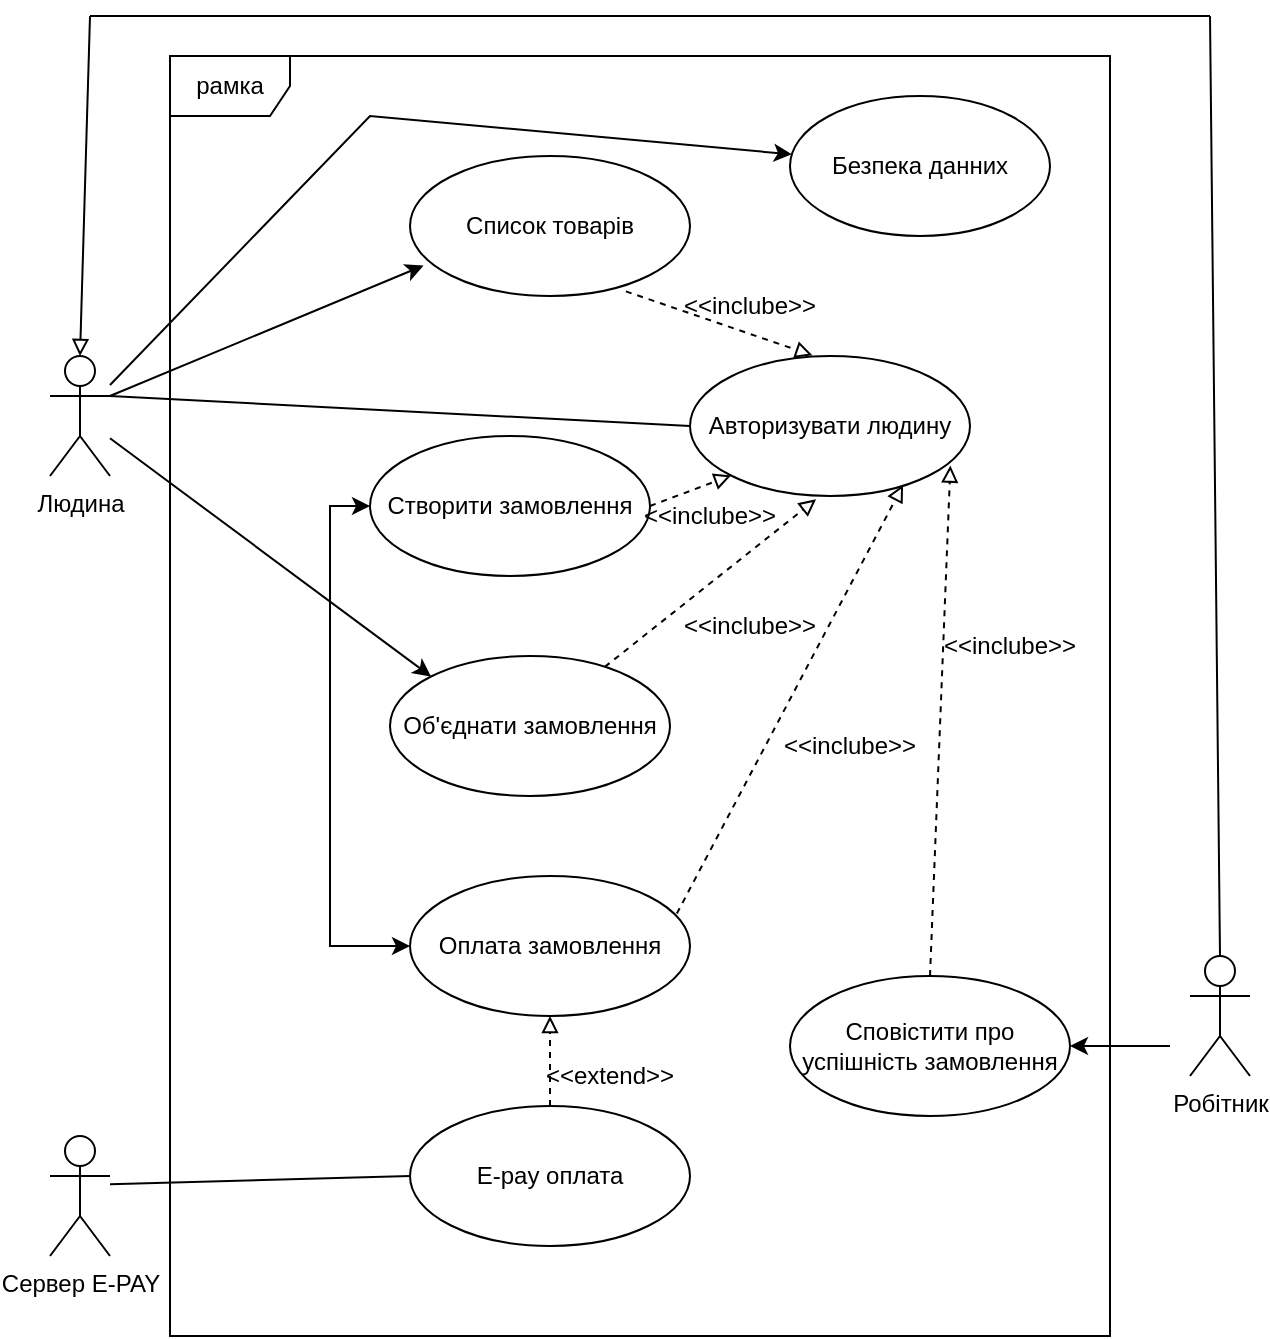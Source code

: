 <!--[if IE]><meta http-equiv="X-UA-Compatible" content="IE=5,IE=9" ><![endif]-->
<!DOCTYPE html>
<html>
<head>
<title>Копия Копия UseCase</title>
<meta charset="utf-8"/>
</head>
<body><div class="mxgraph" style="max-width:100%;border:1px solid transparent;" data-mxgraph="{&quot;highlight&quot;:&quot;#0000ff&quot;,&quot;nav&quot;:true,&quot;resize&quot;:true,&quot;toolbar&quot;:&quot;zoom layers tags lightbox&quot;,&quot;edit&quot;:&quot;_blank&quot;,&quot;xml&quot;:&quot;&lt;mxfile host=\&quot;app.diagrams.net\&quot; modified=\&quot;2023-09-20T06:28:00.605Z\&quot; agent=\&quot;Mozilla/5.0 (Windows NT 10.0; Win64; x64) AppleWebKit/537.36 (KHTML, like Gecko) Chrome/116.0.0.0 Safari/537.36\&quot; etag=\&quot;Rpb2OvZUifVoF6QeYm9l\&quot; version=\&quot;21.7.5\&quot;&gt;\n  &lt;diagram id=\&quot;C5RBs43oDa-KdzZeNtuy\&quot; name=\&quot;Page-1\&quot;&gt;\n    &lt;mxGraphModel dx=\&quot;2048\&quot; dy=\&quot;648\&quot; grid=\&quot;1\&quot; gridSize=\&quot;10\&quot; guides=\&quot;1\&quot; tooltips=\&quot;1\&quot; connect=\&quot;1\&quot; arrows=\&quot;1\&quot; fold=\&quot;1\&quot; page=\&quot;1\&quot; pageScale=\&quot;1\&quot; pageWidth=\&quot;827\&quot; pageHeight=\&quot;1169\&quot; math=\&quot;0\&quot; shadow=\&quot;0\&quot;&gt;\n      &lt;root&gt;\n        &lt;mxCell id=\&quot;WIyWlLk6GJQsqaUBKTNV-0\&quot; /&gt;\n        &lt;mxCell id=\&quot;WIyWlLk6GJQsqaUBKTNV-1\&quot; parent=\&quot;WIyWlLk6GJQsqaUBKTNV-0\&quot; /&gt;\n        &lt;mxCell id=\&quot;HAlKXmDzrB93N0-EfDcC-2\&quot; value=\&quot;&amp;lt;font style=&amp;quot;vertical-align: inherit;&amp;quot;&amp;gt;&amp;lt;font style=&amp;quot;vertical-align: inherit;&amp;quot;&amp;gt;&amp;lt;font style=&amp;quot;vertical-align: inherit;&amp;quot;&amp;gt;&amp;lt;font style=&amp;quot;vertical-align: inherit;&amp;quot;&amp;gt;рамка&amp;lt;/font&amp;gt;&amp;lt;/font&amp;gt;&amp;lt;/font&amp;gt;&amp;lt;/font&amp;gt;\&quot; style=\&quot;shape=umlFrame;whiteSpace=wrap;html=1;\&quot; parent=\&quot;WIyWlLk6GJQsqaUBKTNV-1\&quot; vertex=\&quot;1\&quot;&gt;\n          &lt;mxGeometry x=\&quot;60\&quot; y=\&quot;60\&quot; width=\&quot;470\&quot; height=\&quot;640\&quot; as=\&quot;geometry\&quot; /&gt;\n        &lt;/mxCell&gt;\n        &lt;mxCell id=\&quot;HAlKXmDzrB93N0-EfDcC-0\&quot; value=\&quot;&amp;lt;font style=&amp;quot;vertical-align: inherit;&amp;quot;&amp;gt;&amp;lt;font style=&amp;quot;vertical-align: inherit;&amp;quot;&amp;gt;Робітник&amp;lt;/font&amp;gt;&amp;lt;/font&amp;gt;\&quot; style=\&quot;shape=umlActor;verticalLabelPosition=bottom;verticalAlign=top;html=1;\&quot; parent=\&quot;WIyWlLk6GJQsqaUBKTNV-1\&quot; vertex=\&quot;1\&quot;&gt;\n          &lt;mxGeometry x=\&quot;570\&quot; y=\&quot;510\&quot; width=\&quot;30\&quot; height=\&quot;60\&quot; as=\&quot;geometry\&quot; /&gt;\n        &lt;/mxCell&gt;\n        &lt;mxCell id=\&quot;HAlKXmDzrB93N0-EfDcC-1\&quot; value=\&quot;&amp;lt;font style=&amp;quot;vertical-align: inherit;&amp;quot;&amp;gt;&amp;lt;font style=&amp;quot;vertical-align: inherit;&amp;quot;&amp;gt;Список товарів&amp;lt;/font&amp;gt;&amp;lt;/font&amp;gt;\&quot; style=\&quot;ellipse;whiteSpace=wrap;html=1;\&quot; parent=\&quot;WIyWlLk6GJQsqaUBKTNV-1\&quot; vertex=\&quot;1\&quot;&gt;\n          &lt;mxGeometry x=\&quot;180\&quot; y=\&quot;110\&quot; width=\&quot;140\&quot; height=\&quot;70\&quot; as=\&quot;geometry\&quot; /&gt;\n        &lt;/mxCell&gt;\n        &lt;mxCell id=\&quot;HAlKXmDzrB93N0-EfDcC-3\&quot; value=\&quot;&amp;lt;font style=&amp;quot;vertical-align: inherit;&amp;quot;&amp;gt;&amp;lt;font style=&amp;quot;vertical-align: inherit;&amp;quot;&amp;gt;Авторизувати людину&amp;lt;/font&amp;gt;&amp;lt;/font&amp;gt;\&quot; style=\&quot;ellipse;whiteSpace=wrap;html=1;\&quot; parent=\&quot;WIyWlLk6GJQsqaUBKTNV-1\&quot; vertex=\&quot;1\&quot;&gt;\n          &lt;mxGeometry x=\&quot;320\&quot; y=\&quot;210\&quot; width=\&quot;140\&quot; height=\&quot;70\&quot; as=\&quot;geometry\&quot; /&gt;\n        &lt;/mxCell&gt;\n        &lt;mxCell id=\&quot;HAlKXmDzrB93N0-EfDcC-4\&quot; value=\&quot;&amp;lt;font style=&amp;quot;vertical-align: inherit;&amp;quot;&amp;gt;&amp;lt;font style=&amp;quot;vertical-align: inherit;&amp;quot;&amp;gt;Людина&amp;lt;/font&amp;gt;&amp;lt;/font&amp;gt;\&quot; style=\&quot;shape=umlActor;verticalLabelPosition=bottom;verticalAlign=top;html=1;\&quot; parent=\&quot;WIyWlLk6GJQsqaUBKTNV-1\&quot; vertex=\&quot;1\&quot;&gt;\n          &lt;mxGeometry y=\&quot;210\&quot; width=\&quot;30\&quot; height=\&quot;60\&quot; as=\&quot;geometry\&quot; /&gt;\n        &lt;/mxCell&gt;\n        &lt;mxCell id=\&quot;HAlKXmDzrB93N0-EfDcC-8\&quot; value=\&quot;&amp;lt;font style=&amp;quot;vertical-align: inherit;&amp;quot;&amp;gt;&amp;lt;font style=&amp;quot;vertical-align: inherit;&amp;quot;&amp;gt;Об&amp;#39;єднати замовлення&amp;lt;/font&amp;gt;&amp;lt;/font&amp;gt;\&quot; style=\&quot;ellipse;whiteSpace=wrap;html=1;\&quot; parent=\&quot;WIyWlLk6GJQsqaUBKTNV-1\&quot; vertex=\&quot;1\&quot;&gt;\n          &lt;mxGeometry x=\&quot;170\&quot; y=\&quot;360\&quot; width=\&quot;140\&quot; height=\&quot;70\&quot; as=\&quot;geometry\&quot; /&gt;\n        &lt;/mxCell&gt;\n        &lt;mxCell id=\&quot;cCyX8EMZMjV5jezcd0C7-0\&quot; value=\&quot;\&quot; style=\&quot;endArrow=none;html=1;rounded=0;exitX=0.048;exitY=0.783;exitDx=0;exitDy=0;exitPerimeter=0;entryX=1;entryY=0.333;entryDx=0;entryDy=0;entryPerimeter=0;endFill=0;startArrow=classic;startFill=1;\&quot; edge=\&quot;1\&quot; parent=\&quot;WIyWlLk6GJQsqaUBKTNV-1\&quot; source=\&quot;HAlKXmDzrB93N0-EfDcC-1\&quot; target=\&quot;HAlKXmDzrB93N0-EfDcC-4\&quot;&gt;\n          &lt;mxGeometry width=\&quot;50\&quot; height=\&quot;50\&quot; relative=\&quot;1\&quot; as=\&quot;geometry\&quot;&gt;\n            &lt;mxPoint x=\&quot;390\&quot; y=\&quot;360\&quot; as=\&quot;sourcePoint\&quot; /&gt;\n            &lt;mxPoint x=\&quot;440\&quot; y=\&quot;310\&quot; as=\&quot;targetPoint\&quot; /&gt;\n          &lt;/mxGeometry&gt;\n        &lt;/mxCell&gt;\n        &lt;mxCell id=\&quot;cCyX8EMZMjV5jezcd0C7-2\&quot; value=\&quot;\&quot; style=\&quot;endArrow=block;html=1;rounded=0;exitX=0.771;exitY=0.967;exitDx=0;exitDy=0;exitPerimeter=0;entryX=0.437;entryY=-0.005;entryDx=0;entryDy=0;entryPerimeter=0;dashed=1;endFill=0;strokeWidth=1;\&quot; edge=\&quot;1\&quot; parent=\&quot;WIyWlLk6GJQsqaUBKTNV-1\&quot; source=\&quot;HAlKXmDzrB93N0-EfDcC-1\&quot; target=\&quot;HAlKXmDzrB93N0-EfDcC-3\&quot;&gt;\n          &lt;mxGeometry width=\&quot;50\&quot; height=\&quot;50\&quot; relative=\&quot;1\&quot; as=\&quot;geometry\&quot;&gt;\n            &lt;mxPoint x=\&quot;270\&quot; y=\&quot;360\&quot; as=\&quot;sourcePoint\&quot; /&gt;\n            &lt;mxPoint x=\&quot;320\&quot; y=\&quot;310\&quot; as=\&quot;targetPoint\&quot; /&gt;\n          &lt;/mxGeometry&gt;\n        &lt;/mxCell&gt;\n        &lt;mxCell id=\&quot;cCyX8EMZMjV5jezcd0C7-3\&quot; value=\&quot;&amp;lt;font style=&amp;quot;vertical-align: inherit;&amp;quot;&amp;gt;&amp;lt;font style=&amp;quot;vertical-align: inherit;&amp;quot;&amp;gt;Створити замовлення&amp;lt;/font&amp;gt;&amp;lt;/font&amp;gt;\&quot; style=\&quot;ellipse;whiteSpace=wrap;html=1;\&quot; vertex=\&quot;1\&quot; parent=\&quot;WIyWlLk6GJQsqaUBKTNV-1\&quot;&gt;\n          &lt;mxGeometry x=\&quot;160\&quot; y=\&quot;250\&quot; width=\&quot;140\&quot; height=\&quot;70\&quot; as=\&quot;geometry\&quot; /&gt;\n        &lt;/mxCell&gt;\n        &lt;mxCell id=\&quot;cCyX8EMZMjV5jezcd0C7-5\&quot; value=\&quot;&amp;lt;font style=&amp;quot;vertical-align: inherit;&amp;quot;&amp;gt;&amp;lt;font style=&amp;quot;vertical-align: inherit;&amp;quot;&amp;gt;Оплата замовлення&amp;lt;/font&amp;gt;&amp;lt;/font&amp;gt;\&quot; style=\&quot;ellipse;whiteSpace=wrap;html=1;\&quot; vertex=\&quot;1\&quot; parent=\&quot;WIyWlLk6GJQsqaUBKTNV-1\&quot;&gt;\n          &lt;mxGeometry x=\&quot;180\&quot; y=\&quot;470\&quot; width=\&quot;140\&quot; height=\&quot;70\&quot; as=\&quot;geometry\&quot; /&gt;\n        &lt;/mxCell&gt;\n        &lt;mxCell id=\&quot;cCyX8EMZMjV5jezcd0C7-6\&quot; value=\&quot;\&quot; style=\&quot;endArrow=classic;startArrow=classic;html=1;rounded=0;entryX=0;entryY=0.5;entryDx=0;entryDy=0;exitX=0;exitY=0.5;exitDx=0;exitDy=0;\&quot; edge=\&quot;1\&quot; parent=\&quot;WIyWlLk6GJQsqaUBKTNV-1\&quot; source=\&quot;cCyX8EMZMjV5jezcd0C7-5\&quot; target=\&quot;cCyX8EMZMjV5jezcd0C7-3\&quot;&gt;\n          &lt;mxGeometry width=\&quot;50\&quot; height=\&quot;50\&quot; relative=\&quot;1\&quot; as=\&quot;geometry\&quot;&gt;\n            &lt;mxPoint x=\&quot;270\&quot; y=\&quot;360\&quot; as=\&quot;sourcePoint\&quot; /&gt;\n            &lt;mxPoint x=\&quot;320\&quot; y=\&quot;310\&quot; as=\&quot;targetPoint\&quot; /&gt;\n            &lt;Array as=\&quot;points\&quot;&gt;\n              &lt;mxPoint x=\&quot;140\&quot; y=\&quot;505\&quot; /&gt;\n              &lt;mxPoint x=\&quot;140\&quot; y=\&quot;285\&quot; /&gt;\n            &lt;/Array&gt;\n          &lt;/mxGeometry&gt;\n        &lt;/mxCell&gt;\n        &lt;mxCell id=\&quot;cCyX8EMZMjV5jezcd0C7-8\&quot; value=\&quot;\&quot; style=\&quot;endArrow=classic;html=1;rounded=0;entryX=0;entryY=0;entryDx=0;entryDy=0;\&quot; edge=\&quot;1\&quot; parent=\&quot;WIyWlLk6GJQsqaUBKTNV-1\&quot; source=\&quot;HAlKXmDzrB93N0-EfDcC-4\&quot; target=\&quot;HAlKXmDzrB93N0-EfDcC-8\&quot;&gt;\n          &lt;mxGeometry width=\&quot;50\&quot; height=\&quot;50\&quot; relative=\&quot;1\&quot; as=\&quot;geometry\&quot;&gt;\n            &lt;mxPoint x=\&quot;270\&quot; y=\&quot;560\&quot; as=\&quot;sourcePoint\&quot; /&gt;\n            &lt;mxPoint x=\&quot;320\&quot; y=\&quot;510\&quot; as=\&quot;targetPoint\&quot; /&gt;\n          &lt;/mxGeometry&gt;\n        &lt;/mxCell&gt;\n        &lt;mxCell id=\&quot;cCyX8EMZMjV5jezcd0C7-10\&quot; value=\&quot;\&quot; style=\&quot;endArrow=block;dashed=1;html=1;strokeWidth=1;rounded=0;exitX=0.953;exitY=0.268;exitDx=0;exitDy=0;exitPerimeter=0;endFill=0;entryX=0.761;entryY=0.922;entryDx=0;entryDy=0;entryPerimeter=0;\&quot; edge=\&quot;1\&quot; parent=\&quot;WIyWlLk6GJQsqaUBKTNV-1\&quot; source=\&quot;cCyX8EMZMjV5jezcd0C7-5\&quot; target=\&quot;HAlKXmDzrB93N0-EfDcC-3\&quot;&gt;\n          &lt;mxGeometry width=\&quot;50\&quot; height=\&quot;50\&quot; relative=\&quot;1\&quot; as=\&quot;geometry\&quot;&gt;\n            &lt;mxPoint x=\&quot;270\&quot; y=\&quot;370\&quot; as=\&quot;sourcePoint\&quot; /&gt;\n            &lt;mxPoint x=\&quot;420\&quot; y=\&quot;280\&quot; as=\&quot;targetPoint\&quot; /&gt;\n          &lt;/mxGeometry&gt;\n        &lt;/mxCell&gt;\n        &lt;mxCell id=\&quot;cCyX8EMZMjV5jezcd0C7-11\&quot; value=\&quot;\&quot; style=\&quot;endArrow=block;dashed=1;html=1;rounded=0;entryX=0.45;entryY=1.024;entryDx=0;entryDy=0;entryPerimeter=0;endFill=0;\&quot; edge=\&quot;1\&quot; parent=\&quot;WIyWlLk6GJQsqaUBKTNV-1\&quot; source=\&quot;HAlKXmDzrB93N0-EfDcC-8\&quot; target=\&quot;HAlKXmDzrB93N0-EfDcC-3\&quot;&gt;\n          &lt;mxGeometry width=\&quot;50\&quot; height=\&quot;50\&quot; relative=\&quot;1\&quot; as=\&quot;geometry\&quot;&gt;\n            &lt;mxPoint x=\&quot;270\&quot; y=\&quot;370\&quot; as=\&quot;sourcePoint\&quot; /&gt;\n            &lt;mxPoint x=\&quot;320\&quot; y=\&quot;320\&quot; as=\&quot;targetPoint\&quot; /&gt;\n          &lt;/mxGeometry&gt;\n        &lt;/mxCell&gt;\n        &lt;mxCell id=\&quot;cCyX8EMZMjV5jezcd0C7-14\&quot; value=\&quot;\&quot; style=\&quot;endArrow=block;dashed=1;html=1;rounded=0;exitX=1;exitY=0.5;exitDx=0;exitDy=0;entryX=0;entryY=1;entryDx=0;entryDy=0;endFill=0;\&quot; edge=\&quot;1\&quot; parent=\&quot;WIyWlLk6GJQsqaUBKTNV-1\&quot; source=\&quot;cCyX8EMZMjV5jezcd0C7-3\&quot; target=\&quot;HAlKXmDzrB93N0-EfDcC-3\&quot;&gt;\n          &lt;mxGeometry width=\&quot;50\&quot; height=\&quot;50\&quot; relative=\&quot;1\&quot; as=\&quot;geometry\&quot;&gt;\n            &lt;mxPoint x=\&quot;270\&quot; y=\&quot;370\&quot; as=\&quot;sourcePoint\&quot; /&gt;\n            &lt;mxPoint x=\&quot;320\&quot; y=\&quot;320\&quot; as=\&quot;targetPoint\&quot; /&gt;\n          &lt;/mxGeometry&gt;\n        &lt;/mxCell&gt;\n        &lt;mxCell id=\&quot;cCyX8EMZMjV5jezcd0C7-16\&quot; value=\&quot;Безпека данних\&quot; style=\&quot;ellipse;whiteSpace=wrap;html=1;\&quot; vertex=\&quot;1\&quot; parent=\&quot;WIyWlLk6GJQsqaUBKTNV-1\&quot;&gt;\n          &lt;mxGeometry x=\&quot;370\&quot; y=\&quot;80\&quot; width=\&quot;130\&quot; height=\&quot;70\&quot; as=\&quot;geometry\&quot; /&gt;\n        &lt;/mxCell&gt;\n        &lt;mxCell id=\&quot;cCyX8EMZMjV5jezcd0C7-18\&quot; value=\&quot;E-pay оплата\&quot; style=\&quot;ellipse;whiteSpace=wrap;html=1;\&quot; vertex=\&quot;1\&quot; parent=\&quot;WIyWlLk6GJQsqaUBKTNV-1\&quot;&gt;\n          &lt;mxGeometry x=\&quot;180\&quot; y=\&quot;585\&quot; width=\&quot;140\&quot; height=\&quot;70\&quot; as=\&quot;geometry\&quot; /&gt;\n        &lt;/mxCell&gt;\n        &lt;mxCell id=\&quot;cCyX8EMZMjV5jezcd0C7-19\&quot; value=\&quot;\&quot; style=\&quot;endArrow=block;dashed=1;html=1;rounded=0;exitX=0.5;exitY=0;exitDx=0;exitDy=0;entryX=0.5;entryY=1;entryDx=0;entryDy=0;endFill=0;\&quot; edge=\&quot;1\&quot; parent=\&quot;WIyWlLk6GJQsqaUBKTNV-1\&quot; source=\&quot;cCyX8EMZMjV5jezcd0C7-18\&quot; target=\&quot;cCyX8EMZMjV5jezcd0C7-5\&quot;&gt;\n          &lt;mxGeometry width=\&quot;50\&quot; height=\&quot;50\&quot; relative=\&quot;1\&quot; as=\&quot;geometry\&quot;&gt;\n            &lt;mxPoint x=\&quot;270\&quot; y=\&quot;560\&quot; as=\&quot;sourcePoint\&quot; /&gt;\n            &lt;mxPoint x=\&quot;320\&quot; y=\&quot;510\&quot; as=\&quot;targetPoint\&quot; /&gt;\n          &lt;/mxGeometry&gt;\n        &lt;/mxCell&gt;\n        &lt;mxCell id=\&quot;cCyX8EMZMjV5jezcd0C7-21\&quot; value=\&quot;\&quot; style=\&quot;endArrow=none;html=1;rounded=0;exitX=0;exitY=0.5;exitDx=0;exitDy=0;\&quot; edge=\&quot;1\&quot; parent=\&quot;WIyWlLk6GJQsqaUBKTNV-1\&quot; source=\&quot;cCyX8EMZMjV5jezcd0C7-18\&quot;&gt;\n          &lt;mxGeometry width=\&quot;50\&quot; height=\&quot;50\&quot; relative=\&quot;1\&quot; as=\&quot;geometry\&quot;&gt;\n            &lt;mxPoint x=\&quot;270\&quot; y=\&quot;560\&quot; as=\&quot;sourcePoint\&quot; /&gt;\n            &lt;mxPoint x=\&quot;30\&quot; y=\&quot;624.071\&quot; as=\&quot;targetPoint\&quot; /&gt;\n          &lt;/mxGeometry&gt;\n        &lt;/mxCell&gt;\n        &lt;mxCell id=\&quot;cCyX8EMZMjV5jezcd0C7-23\&quot; value=\&quot;Сповістити про успішність замовлення\&quot; style=\&quot;ellipse;whiteSpace=wrap;html=1;\&quot; vertex=\&quot;1\&quot; parent=\&quot;WIyWlLk6GJQsqaUBKTNV-1\&quot;&gt;\n          &lt;mxGeometry x=\&quot;370\&quot; y=\&quot;520\&quot; width=\&quot;140\&quot; height=\&quot;70\&quot; as=\&quot;geometry\&quot; /&gt;\n        &lt;/mxCell&gt;\n        &lt;mxCell id=\&quot;cCyX8EMZMjV5jezcd0C7-24\&quot; value=\&quot;\&quot; style=\&quot;endArrow=block;dashed=1;html=1;rounded=0;exitX=0.5;exitY=0;exitDx=0;exitDy=0;entryX=0.93;entryY=0.783;entryDx=0;entryDy=0;entryPerimeter=0;endFill=0;\&quot; edge=\&quot;1\&quot; parent=\&quot;WIyWlLk6GJQsqaUBKTNV-1\&quot; source=\&quot;cCyX8EMZMjV5jezcd0C7-23\&quot; target=\&quot;HAlKXmDzrB93N0-EfDcC-3\&quot;&gt;\n          &lt;mxGeometry width=\&quot;50\&quot; height=\&quot;50\&quot; relative=\&quot;1\&quot; as=\&quot;geometry\&quot;&gt;\n            &lt;mxPoint x=\&quot;270\&quot; y=\&quot;390\&quot; as=\&quot;sourcePoint\&quot; /&gt;\n            &lt;mxPoint x=\&quot;320\&quot; y=\&quot;340\&quot; as=\&quot;targetPoint\&quot; /&gt;\n          &lt;/mxGeometry&gt;\n        &lt;/mxCell&gt;\n        &lt;mxCell id=\&quot;cCyX8EMZMjV5jezcd0C7-25\&quot; value=\&quot;\&quot; style=\&quot;endArrow=classic;html=1;rounded=0;entryX=1;entryY=0.5;entryDx=0;entryDy=0;\&quot; edge=\&quot;1\&quot; parent=\&quot;WIyWlLk6GJQsqaUBKTNV-1\&quot; target=\&quot;cCyX8EMZMjV5jezcd0C7-23\&quot;&gt;\n          &lt;mxGeometry width=\&quot;50\&quot; height=\&quot;50\&quot; relative=\&quot;1\&quot; as=\&quot;geometry\&quot;&gt;\n            &lt;mxPoint x=\&quot;560\&quot; y=\&quot;555\&quot; as=\&quot;sourcePoint\&quot; /&gt;\n            &lt;mxPoint x=\&quot;320\&quot; y=\&quot;340\&quot; as=\&quot;targetPoint\&quot; /&gt;\n          &lt;/mxGeometry&gt;\n        &lt;/mxCell&gt;\n        &lt;mxCell id=\&quot;cCyX8EMZMjV5jezcd0C7-26\&quot; value=\&quot;\&quot; style=\&quot;endArrow=none;html=1;rounded=0;exitX=0.5;exitY=0;exitDx=0;exitDy=0;exitPerimeter=0;\&quot; edge=\&quot;1\&quot; parent=\&quot;WIyWlLk6GJQsqaUBKTNV-1\&quot; source=\&quot;HAlKXmDzrB93N0-EfDcC-0\&quot;&gt;\n          &lt;mxGeometry width=\&quot;50\&quot; height=\&quot;50\&quot; relative=\&quot;1\&quot; as=\&quot;geometry\&quot;&gt;\n            &lt;mxPoint x=\&quot;270\&quot; y=\&quot;390\&quot; as=\&quot;sourcePoint\&quot; /&gt;\n            &lt;mxPoint x=\&quot;580\&quot; y=\&quot;40\&quot; as=\&quot;targetPoint\&quot; /&gt;\n          &lt;/mxGeometry&gt;\n        &lt;/mxCell&gt;\n        &lt;mxCell id=\&quot;cCyX8EMZMjV5jezcd0C7-27\&quot; value=\&quot;\&quot; style=\&quot;endArrow=none;html=1;rounded=0;\&quot; edge=\&quot;1\&quot; parent=\&quot;WIyWlLk6GJQsqaUBKTNV-1\&quot;&gt;\n          &lt;mxGeometry width=\&quot;50\&quot; height=\&quot;50\&quot; relative=\&quot;1\&quot; as=\&quot;geometry\&quot;&gt;\n            &lt;mxPoint x=\&quot;580\&quot; y=\&quot;40\&quot; as=\&quot;sourcePoint\&quot; /&gt;\n            &lt;mxPoint x=\&quot;20\&quot; y=\&quot;40\&quot; as=\&quot;targetPoint\&quot; /&gt;\n          &lt;/mxGeometry&gt;\n        &lt;/mxCell&gt;\n        &lt;mxCell id=\&quot;cCyX8EMZMjV5jezcd0C7-28\&quot; value=\&quot;\&quot; style=\&quot;endArrow=none;html=1;rounded=0;exitX=0.5;exitY=0;exitDx=0;exitDy=0;exitPerimeter=0;endFill=0;startArrow=block;startFill=0;\&quot; edge=\&quot;1\&quot; parent=\&quot;WIyWlLk6GJQsqaUBKTNV-1\&quot; source=\&quot;HAlKXmDzrB93N0-EfDcC-4\&quot;&gt;\n          &lt;mxGeometry width=\&quot;50\&quot; height=\&quot;50\&quot; relative=\&quot;1\&quot; as=\&quot;geometry\&quot;&gt;\n            &lt;mxPoint x=\&quot;50\&quot; y=\&quot;210\&quot; as=\&quot;sourcePoint\&quot; /&gt;\n            &lt;mxPoint x=\&quot;20\&quot; y=\&quot;40\&quot; as=\&quot;targetPoint\&quot; /&gt;\n          &lt;/mxGeometry&gt;\n        &lt;/mxCell&gt;\n        &lt;mxCell id=\&quot;cCyX8EMZMjV5jezcd0C7-29\&quot; value=\&quot;\&quot; style=\&quot;endArrow=classic;html=1;rounded=0;\&quot; edge=\&quot;1\&quot; parent=\&quot;WIyWlLk6GJQsqaUBKTNV-1\&quot; source=\&quot;HAlKXmDzrB93N0-EfDcC-4\&quot; target=\&quot;cCyX8EMZMjV5jezcd0C7-16\&quot;&gt;\n          &lt;mxGeometry width=\&quot;50\&quot; height=\&quot;50\&quot; relative=\&quot;1\&quot; as=\&quot;geometry\&quot;&gt;\n            &lt;mxPoint x=\&quot;270\&quot; y=\&quot;300\&quot; as=\&quot;sourcePoint\&quot; /&gt;\n            &lt;mxPoint x=\&quot;320\&quot; y=\&quot;250\&quot; as=\&quot;targetPoint\&quot; /&gt;\n            &lt;Array as=\&quot;points\&quot;&gt;\n              &lt;mxPoint x=\&quot;160\&quot; y=\&quot;90\&quot; /&gt;\n            &lt;/Array&gt;\n          &lt;/mxGeometry&gt;\n        &lt;/mxCell&gt;\n        &lt;mxCell id=\&quot;cCyX8EMZMjV5jezcd0C7-31\&quot; value=\&quot;Cервер E-PAY\&quot; style=\&quot;shape=umlActor;verticalLabelPosition=bottom;verticalAlign=top;html=1;\&quot; vertex=\&quot;1\&quot; parent=\&quot;WIyWlLk6GJQsqaUBKTNV-1\&quot;&gt;\n          &lt;mxGeometry y=\&quot;600\&quot; width=\&quot;30\&quot; height=\&quot;60\&quot; as=\&quot;geometry\&quot; /&gt;\n        &lt;/mxCell&gt;\n        &lt;mxCell id=\&quot;cCyX8EMZMjV5jezcd0C7-34\&quot; value=\&quot;\&quot; style=\&quot;endArrow=none;html=1;rounded=0;exitX=1;exitY=0.333;exitDx=0;exitDy=0;exitPerimeter=0;entryX=0;entryY=0.5;entryDx=0;entryDy=0;\&quot; edge=\&quot;1\&quot; parent=\&quot;WIyWlLk6GJQsqaUBKTNV-1\&quot; source=\&quot;HAlKXmDzrB93N0-EfDcC-4\&quot; target=\&quot;HAlKXmDzrB93N0-EfDcC-3\&quot;&gt;\n          &lt;mxGeometry width=\&quot;50\&quot; height=\&quot;50\&quot; relative=\&quot;1\&quot; as=\&quot;geometry\&quot;&gt;\n            &lt;mxPoint x=\&quot;270\&quot; y=\&quot;360\&quot; as=\&quot;sourcePoint\&quot; /&gt;\n            &lt;mxPoint x=\&quot;320\&quot; y=\&quot;310\&quot; as=\&quot;targetPoint\&quot; /&gt;\n          &lt;/mxGeometry&gt;\n        &lt;/mxCell&gt;\n        &lt;mxCell id=\&quot;cCyX8EMZMjV5jezcd0C7-35\&quot; value=\&quot;&amp;amp;lt;&amp;amp;lt;inclube&amp;amp;gt;&amp;amp;gt;\&quot; style=\&quot;text;html=1;strokeColor=none;fillColor=none;align=center;verticalAlign=middle;whiteSpace=wrap;rounded=0;\&quot; vertex=\&quot;1\&quot; parent=\&quot;WIyWlLk6GJQsqaUBKTNV-1\&quot;&gt;\n          &lt;mxGeometry x=\&quot;320\&quot; y=\&quot;170\&quot; width=\&quot;60\&quot; height=\&quot;30\&quot; as=\&quot;geometry\&quot; /&gt;\n        &lt;/mxCell&gt;\n        &lt;mxCell id=\&quot;cCyX8EMZMjV5jezcd0C7-36\&quot; value=\&quot;&amp;amp;lt;&amp;amp;lt;inclube&amp;amp;gt;&amp;amp;gt;\&quot; style=\&quot;text;html=1;strokeColor=none;fillColor=none;align=center;verticalAlign=middle;whiteSpace=wrap;rounded=0;\&quot; vertex=\&quot;1\&quot; parent=\&quot;WIyWlLk6GJQsqaUBKTNV-1\&quot;&gt;\n          &lt;mxGeometry x=\&quot;450\&quot; y=\&quot;340\&quot; width=\&quot;60\&quot; height=\&quot;30\&quot; as=\&quot;geometry\&quot; /&gt;\n        &lt;/mxCell&gt;\n        &lt;mxCell id=\&quot;cCyX8EMZMjV5jezcd0C7-38\&quot; value=\&quot;&amp;amp;lt;&amp;amp;lt;inclube&amp;amp;gt;&amp;amp;gt;\&quot; style=\&quot;text;html=1;strokeColor=none;fillColor=none;align=center;verticalAlign=middle;whiteSpace=wrap;rounded=0;\&quot; vertex=\&quot;1\&quot; parent=\&quot;WIyWlLk6GJQsqaUBKTNV-1\&quot;&gt;\n          &lt;mxGeometry x=\&quot;370\&quot; y=\&quot;390\&quot; width=\&quot;60\&quot; height=\&quot;30\&quot; as=\&quot;geometry\&quot; /&gt;\n        &lt;/mxCell&gt;\n        &lt;mxCell id=\&quot;cCyX8EMZMjV5jezcd0C7-39\&quot; value=\&quot;&amp;amp;lt;&amp;amp;lt;inclube&amp;amp;gt;&amp;amp;gt;\&quot; style=\&quot;text;html=1;strokeColor=none;fillColor=none;align=center;verticalAlign=middle;whiteSpace=wrap;rounded=0;\&quot; vertex=\&quot;1\&quot; parent=\&quot;WIyWlLk6GJQsqaUBKTNV-1\&quot;&gt;\n          &lt;mxGeometry x=\&quot;320\&quot; y=\&quot;330\&quot; width=\&quot;60\&quot; height=\&quot;30\&quot; as=\&quot;geometry\&quot; /&gt;\n        &lt;/mxCell&gt;\n        &lt;mxCell id=\&quot;cCyX8EMZMjV5jezcd0C7-40\&quot; value=\&quot;&amp;amp;lt;&amp;amp;lt;inclube&amp;amp;gt;&amp;amp;gt;\&quot; style=\&quot;text;html=1;strokeColor=none;fillColor=none;align=center;verticalAlign=middle;whiteSpace=wrap;rounded=0;\&quot; vertex=\&quot;1\&quot; parent=\&quot;WIyWlLk6GJQsqaUBKTNV-1\&quot;&gt;\n          &lt;mxGeometry x=\&quot;310\&quot; y=\&quot;280\&quot; width=\&quot;40\&quot; height=\&quot;20\&quot; as=\&quot;geometry\&quot; /&gt;\n        &lt;/mxCell&gt;\n        &lt;mxCell id=\&quot;cCyX8EMZMjV5jezcd0C7-41\&quot; value=\&quot;&amp;amp;lt;&amp;amp;lt;extend&amp;amp;gt;&amp;amp;gt;\&quot; style=\&quot;text;html=1;strokeColor=none;fillColor=none;align=center;verticalAlign=middle;whiteSpace=wrap;rounded=0;\&quot; vertex=\&quot;1\&quot; parent=\&quot;WIyWlLk6GJQsqaUBKTNV-1\&quot;&gt;\n          &lt;mxGeometry x=\&quot;250\&quot; y=\&quot;555\&quot; width=\&quot;60\&quot; height=\&quot;30\&quot; as=\&quot;geometry\&quot; /&gt;\n        &lt;/mxCell&gt;\n      &lt;/root&gt;\n    &lt;/mxGraphModel&gt;\n  &lt;/diagram&gt;\n&lt;/mxfile&gt;\n&quot;}"></div>
<script type="text/javascript" src="https://viewer.diagrams.net/js/viewer-static.min.js"></script>
</body>
</html>